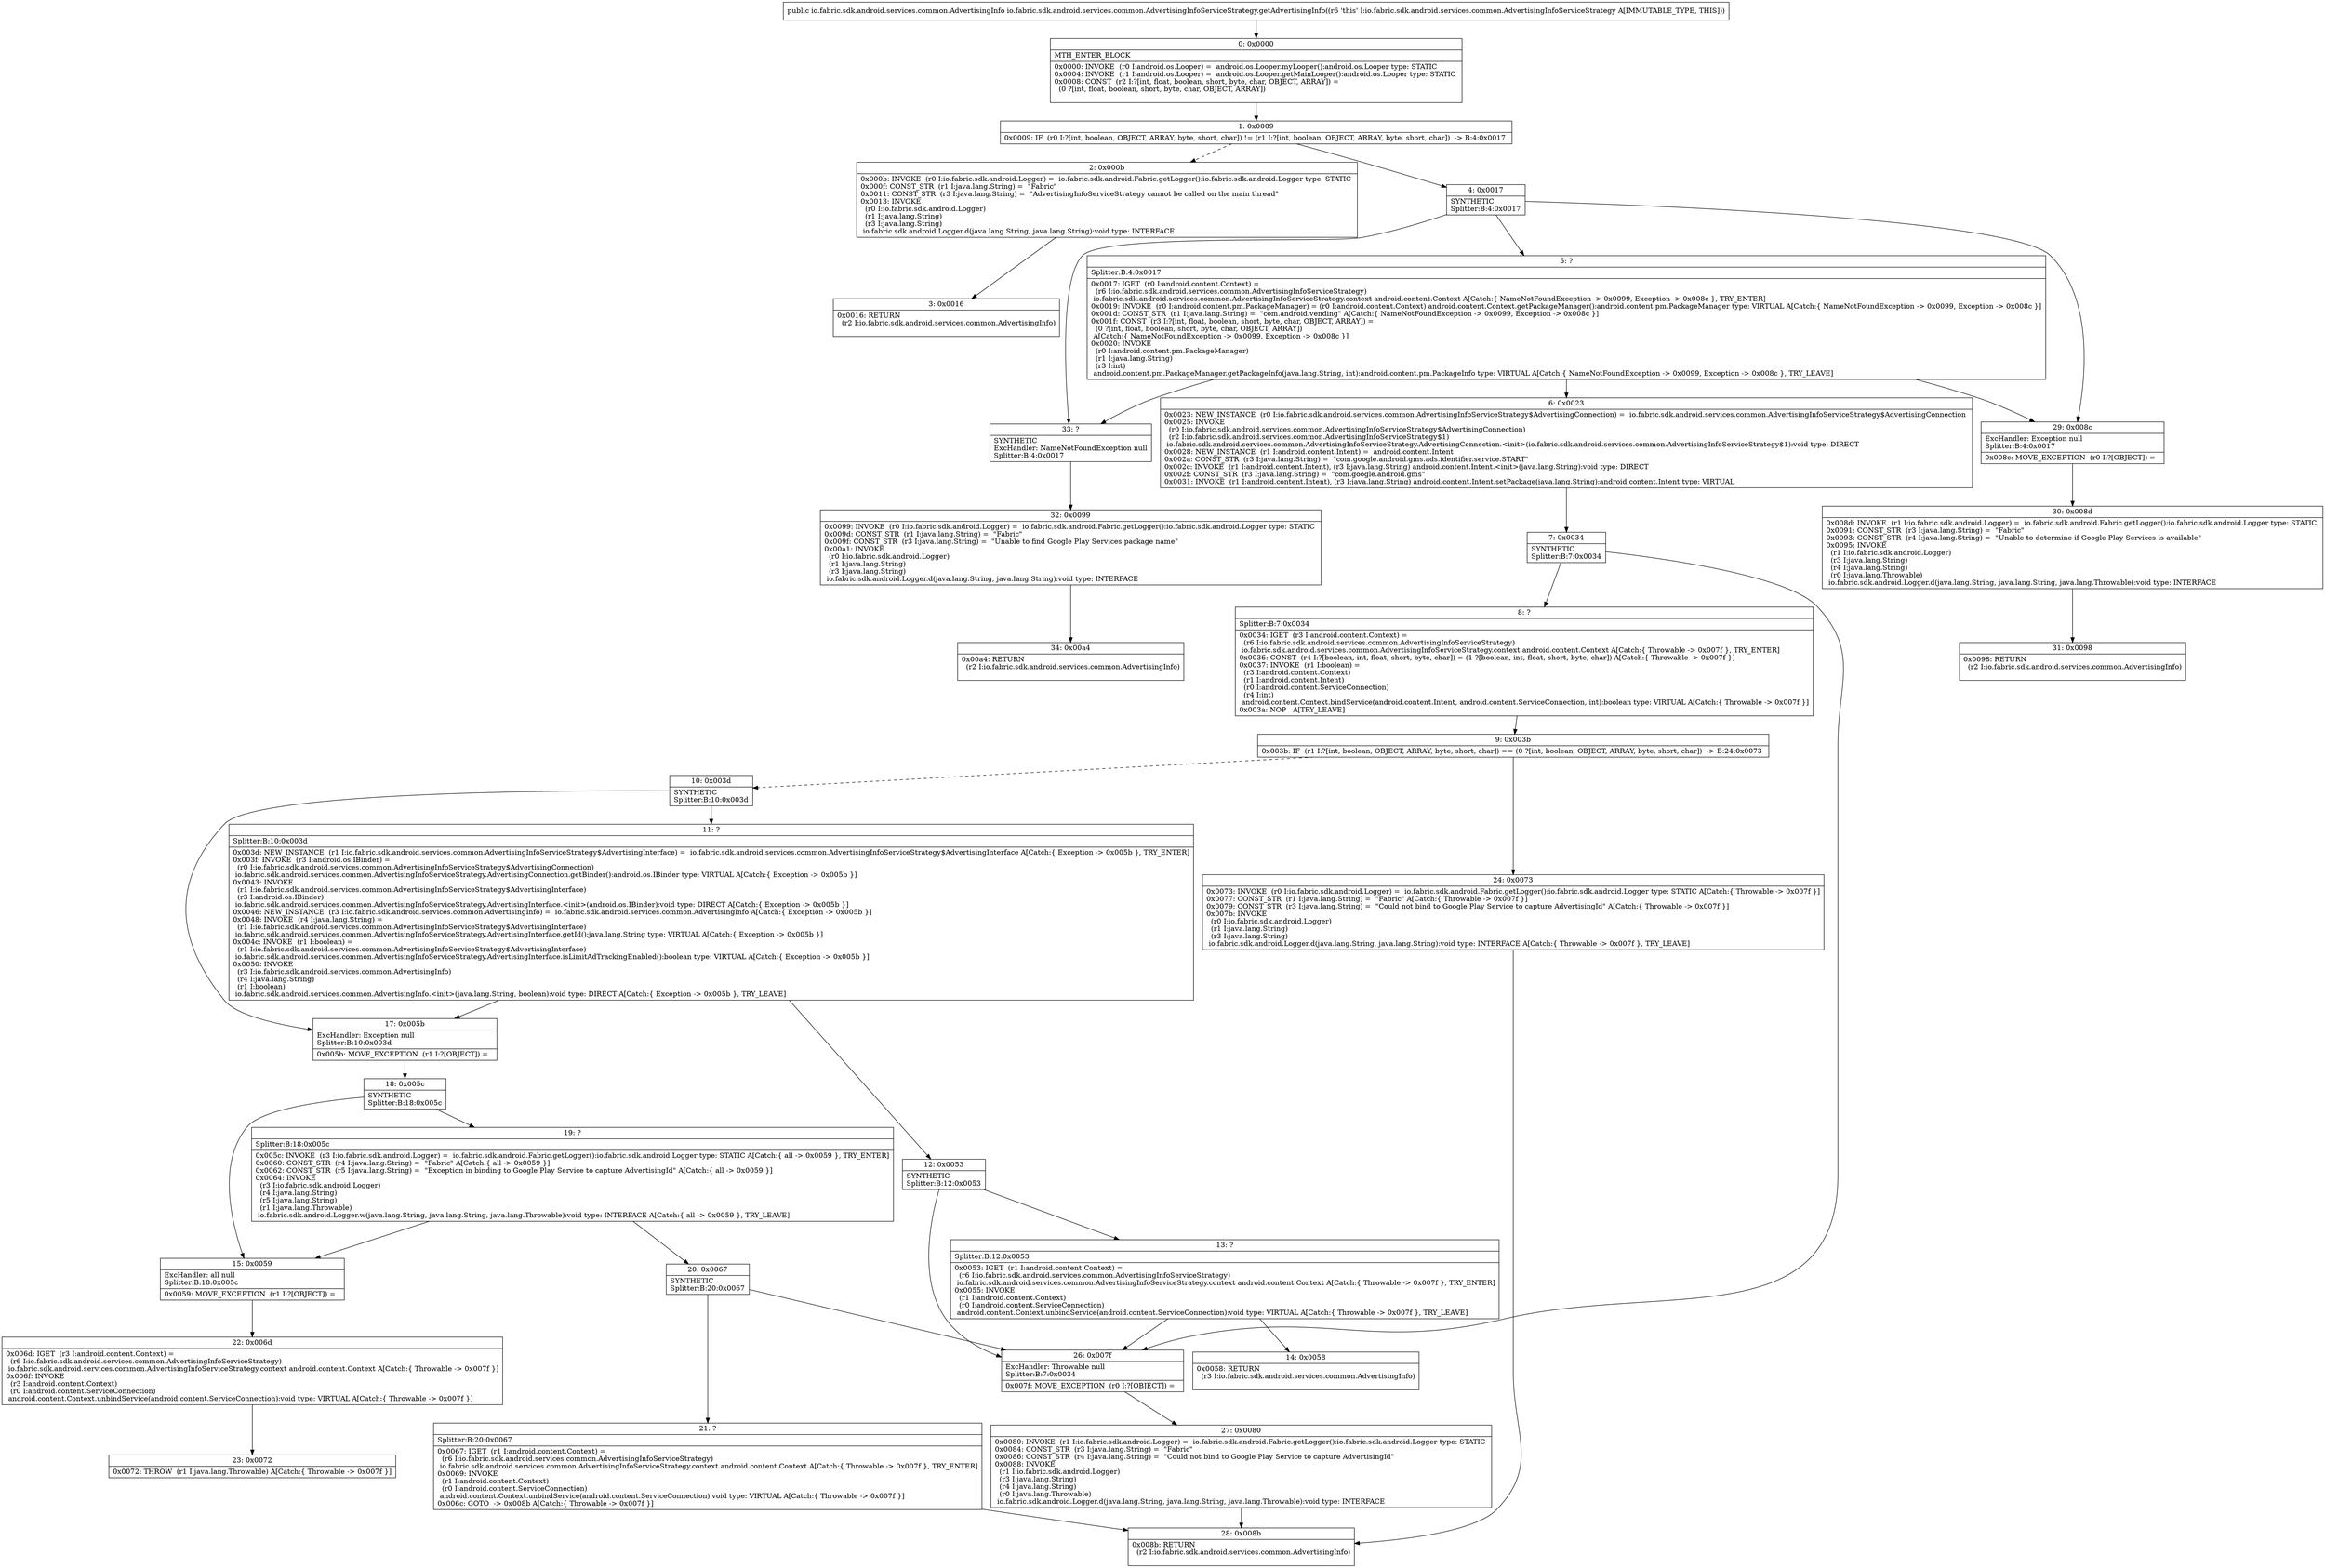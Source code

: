 digraph "CFG forio.fabric.sdk.android.services.common.AdvertisingInfoServiceStrategy.getAdvertisingInfo()Lio\/fabric\/sdk\/android\/services\/common\/AdvertisingInfo;" {
Node_0 [shape=record,label="{0\:\ 0x0000|MTH_ENTER_BLOCK\l|0x0000: INVOKE  (r0 I:android.os.Looper) =  android.os.Looper.myLooper():android.os.Looper type: STATIC \l0x0004: INVOKE  (r1 I:android.os.Looper) =  android.os.Looper.getMainLooper():android.os.Looper type: STATIC \l0x0008: CONST  (r2 I:?[int, float, boolean, short, byte, char, OBJECT, ARRAY]) = \l  (0 ?[int, float, boolean, short, byte, char, OBJECT, ARRAY])\l \l}"];
Node_1 [shape=record,label="{1\:\ 0x0009|0x0009: IF  (r0 I:?[int, boolean, OBJECT, ARRAY, byte, short, char]) != (r1 I:?[int, boolean, OBJECT, ARRAY, byte, short, char])  \-\> B:4:0x0017 \l}"];
Node_2 [shape=record,label="{2\:\ 0x000b|0x000b: INVOKE  (r0 I:io.fabric.sdk.android.Logger) =  io.fabric.sdk.android.Fabric.getLogger():io.fabric.sdk.android.Logger type: STATIC \l0x000f: CONST_STR  (r1 I:java.lang.String) =  \"Fabric\" \l0x0011: CONST_STR  (r3 I:java.lang.String) =  \"AdvertisingInfoServiceStrategy cannot be called on the main thread\" \l0x0013: INVOKE  \l  (r0 I:io.fabric.sdk.android.Logger)\l  (r1 I:java.lang.String)\l  (r3 I:java.lang.String)\l io.fabric.sdk.android.Logger.d(java.lang.String, java.lang.String):void type: INTERFACE \l}"];
Node_3 [shape=record,label="{3\:\ 0x0016|0x0016: RETURN  \l  (r2 I:io.fabric.sdk.android.services.common.AdvertisingInfo)\l \l}"];
Node_4 [shape=record,label="{4\:\ 0x0017|SYNTHETIC\lSplitter:B:4:0x0017\l}"];
Node_5 [shape=record,label="{5\:\ ?|Splitter:B:4:0x0017\l|0x0017: IGET  (r0 I:android.content.Context) = \l  (r6 I:io.fabric.sdk.android.services.common.AdvertisingInfoServiceStrategy)\l io.fabric.sdk.android.services.common.AdvertisingInfoServiceStrategy.context android.content.Context A[Catch:\{ NameNotFoundException \-\> 0x0099, Exception \-\> 0x008c \}, TRY_ENTER]\l0x0019: INVOKE  (r0 I:android.content.pm.PackageManager) = (r0 I:android.content.Context) android.content.Context.getPackageManager():android.content.pm.PackageManager type: VIRTUAL A[Catch:\{ NameNotFoundException \-\> 0x0099, Exception \-\> 0x008c \}]\l0x001d: CONST_STR  (r1 I:java.lang.String) =  \"com.android.vending\" A[Catch:\{ NameNotFoundException \-\> 0x0099, Exception \-\> 0x008c \}]\l0x001f: CONST  (r3 I:?[int, float, boolean, short, byte, char, OBJECT, ARRAY]) = \l  (0 ?[int, float, boolean, short, byte, char, OBJECT, ARRAY])\l A[Catch:\{ NameNotFoundException \-\> 0x0099, Exception \-\> 0x008c \}]\l0x0020: INVOKE  \l  (r0 I:android.content.pm.PackageManager)\l  (r1 I:java.lang.String)\l  (r3 I:int)\l android.content.pm.PackageManager.getPackageInfo(java.lang.String, int):android.content.pm.PackageInfo type: VIRTUAL A[Catch:\{ NameNotFoundException \-\> 0x0099, Exception \-\> 0x008c \}, TRY_LEAVE]\l}"];
Node_6 [shape=record,label="{6\:\ 0x0023|0x0023: NEW_INSTANCE  (r0 I:io.fabric.sdk.android.services.common.AdvertisingInfoServiceStrategy$AdvertisingConnection) =  io.fabric.sdk.android.services.common.AdvertisingInfoServiceStrategy$AdvertisingConnection \l0x0025: INVOKE  \l  (r0 I:io.fabric.sdk.android.services.common.AdvertisingInfoServiceStrategy$AdvertisingConnection)\l  (r2 I:io.fabric.sdk.android.services.common.AdvertisingInfoServiceStrategy$1)\l io.fabric.sdk.android.services.common.AdvertisingInfoServiceStrategy.AdvertisingConnection.\<init\>(io.fabric.sdk.android.services.common.AdvertisingInfoServiceStrategy$1):void type: DIRECT \l0x0028: NEW_INSTANCE  (r1 I:android.content.Intent) =  android.content.Intent \l0x002a: CONST_STR  (r3 I:java.lang.String) =  \"com.google.android.gms.ads.identifier.service.START\" \l0x002c: INVOKE  (r1 I:android.content.Intent), (r3 I:java.lang.String) android.content.Intent.\<init\>(java.lang.String):void type: DIRECT \l0x002f: CONST_STR  (r3 I:java.lang.String) =  \"com.google.android.gms\" \l0x0031: INVOKE  (r1 I:android.content.Intent), (r3 I:java.lang.String) android.content.Intent.setPackage(java.lang.String):android.content.Intent type: VIRTUAL \l}"];
Node_7 [shape=record,label="{7\:\ 0x0034|SYNTHETIC\lSplitter:B:7:0x0034\l}"];
Node_8 [shape=record,label="{8\:\ ?|Splitter:B:7:0x0034\l|0x0034: IGET  (r3 I:android.content.Context) = \l  (r6 I:io.fabric.sdk.android.services.common.AdvertisingInfoServiceStrategy)\l io.fabric.sdk.android.services.common.AdvertisingInfoServiceStrategy.context android.content.Context A[Catch:\{ Throwable \-\> 0x007f \}, TRY_ENTER]\l0x0036: CONST  (r4 I:?[boolean, int, float, short, byte, char]) = (1 ?[boolean, int, float, short, byte, char]) A[Catch:\{ Throwable \-\> 0x007f \}]\l0x0037: INVOKE  (r1 I:boolean) = \l  (r3 I:android.content.Context)\l  (r1 I:android.content.Intent)\l  (r0 I:android.content.ServiceConnection)\l  (r4 I:int)\l android.content.Context.bindService(android.content.Intent, android.content.ServiceConnection, int):boolean type: VIRTUAL A[Catch:\{ Throwable \-\> 0x007f \}]\l0x003a: NOP   A[TRY_LEAVE]\l}"];
Node_9 [shape=record,label="{9\:\ 0x003b|0x003b: IF  (r1 I:?[int, boolean, OBJECT, ARRAY, byte, short, char]) == (0 ?[int, boolean, OBJECT, ARRAY, byte, short, char])  \-\> B:24:0x0073 \l}"];
Node_10 [shape=record,label="{10\:\ 0x003d|SYNTHETIC\lSplitter:B:10:0x003d\l}"];
Node_11 [shape=record,label="{11\:\ ?|Splitter:B:10:0x003d\l|0x003d: NEW_INSTANCE  (r1 I:io.fabric.sdk.android.services.common.AdvertisingInfoServiceStrategy$AdvertisingInterface) =  io.fabric.sdk.android.services.common.AdvertisingInfoServiceStrategy$AdvertisingInterface A[Catch:\{ Exception \-\> 0x005b \}, TRY_ENTER]\l0x003f: INVOKE  (r3 I:android.os.IBinder) = \l  (r0 I:io.fabric.sdk.android.services.common.AdvertisingInfoServiceStrategy$AdvertisingConnection)\l io.fabric.sdk.android.services.common.AdvertisingInfoServiceStrategy.AdvertisingConnection.getBinder():android.os.IBinder type: VIRTUAL A[Catch:\{ Exception \-\> 0x005b \}]\l0x0043: INVOKE  \l  (r1 I:io.fabric.sdk.android.services.common.AdvertisingInfoServiceStrategy$AdvertisingInterface)\l  (r3 I:android.os.IBinder)\l io.fabric.sdk.android.services.common.AdvertisingInfoServiceStrategy.AdvertisingInterface.\<init\>(android.os.IBinder):void type: DIRECT A[Catch:\{ Exception \-\> 0x005b \}]\l0x0046: NEW_INSTANCE  (r3 I:io.fabric.sdk.android.services.common.AdvertisingInfo) =  io.fabric.sdk.android.services.common.AdvertisingInfo A[Catch:\{ Exception \-\> 0x005b \}]\l0x0048: INVOKE  (r4 I:java.lang.String) = \l  (r1 I:io.fabric.sdk.android.services.common.AdvertisingInfoServiceStrategy$AdvertisingInterface)\l io.fabric.sdk.android.services.common.AdvertisingInfoServiceStrategy.AdvertisingInterface.getId():java.lang.String type: VIRTUAL A[Catch:\{ Exception \-\> 0x005b \}]\l0x004c: INVOKE  (r1 I:boolean) = \l  (r1 I:io.fabric.sdk.android.services.common.AdvertisingInfoServiceStrategy$AdvertisingInterface)\l io.fabric.sdk.android.services.common.AdvertisingInfoServiceStrategy.AdvertisingInterface.isLimitAdTrackingEnabled():boolean type: VIRTUAL A[Catch:\{ Exception \-\> 0x005b \}]\l0x0050: INVOKE  \l  (r3 I:io.fabric.sdk.android.services.common.AdvertisingInfo)\l  (r4 I:java.lang.String)\l  (r1 I:boolean)\l io.fabric.sdk.android.services.common.AdvertisingInfo.\<init\>(java.lang.String, boolean):void type: DIRECT A[Catch:\{ Exception \-\> 0x005b \}, TRY_LEAVE]\l}"];
Node_12 [shape=record,label="{12\:\ 0x0053|SYNTHETIC\lSplitter:B:12:0x0053\l}"];
Node_13 [shape=record,label="{13\:\ ?|Splitter:B:12:0x0053\l|0x0053: IGET  (r1 I:android.content.Context) = \l  (r6 I:io.fabric.sdk.android.services.common.AdvertisingInfoServiceStrategy)\l io.fabric.sdk.android.services.common.AdvertisingInfoServiceStrategy.context android.content.Context A[Catch:\{ Throwable \-\> 0x007f \}, TRY_ENTER]\l0x0055: INVOKE  \l  (r1 I:android.content.Context)\l  (r0 I:android.content.ServiceConnection)\l android.content.Context.unbindService(android.content.ServiceConnection):void type: VIRTUAL A[Catch:\{ Throwable \-\> 0x007f \}, TRY_LEAVE]\l}"];
Node_14 [shape=record,label="{14\:\ 0x0058|0x0058: RETURN  \l  (r3 I:io.fabric.sdk.android.services.common.AdvertisingInfo)\l \l}"];
Node_15 [shape=record,label="{15\:\ 0x0059|ExcHandler: all null\lSplitter:B:18:0x005c\l|0x0059: MOVE_EXCEPTION  (r1 I:?[OBJECT]) =  \l}"];
Node_17 [shape=record,label="{17\:\ 0x005b|ExcHandler: Exception null\lSplitter:B:10:0x003d\l|0x005b: MOVE_EXCEPTION  (r1 I:?[OBJECT]) =  \l}"];
Node_18 [shape=record,label="{18\:\ 0x005c|SYNTHETIC\lSplitter:B:18:0x005c\l}"];
Node_19 [shape=record,label="{19\:\ ?|Splitter:B:18:0x005c\l|0x005c: INVOKE  (r3 I:io.fabric.sdk.android.Logger) =  io.fabric.sdk.android.Fabric.getLogger():io.fabric.sdk.android.Logger type: STATIC A[Catch:\{ all \-\> 0x0059 \}, TRY_ENTER]\l0x0060: CONST_STR  (r4 I:java.lang.String) =  \"Fabric\" A[Catch:\{ all \-\> 0x0059 \}]\l0x0062: CONST_STR  (r5 I:java.lang.String) =  \"Exception in binding to Google Play Service to capture AdvertisingId\" A[Catch:\{ all \-\> 0x0059 \}]\l0x0064: INVOKE  \l  (r3 I:io.fabric.sdk.android.Logger)\l  (r4 I:java.lang.String)\l  (r5 I:java.lang.String)\l  (r1 I:java.lang.Throwable)\l io.fabric.sdk.android.Logger.w(java.lang.String, java.lang.String, java.lang.Throwable):void type: INTERFACE A[Catch:\{ all \-\> 0x0059 \}, TRY_LEAVE]\l}"];
Node_20 [shape=record,label="{20\:\ 0x0067|SYNTHETIC\lSplitter:B:20:0x0067\l}"];
Node_21 [shape=record,label="{21\:\ ?|Splitter:B:20:0x0067\l|0x0067: IGET  (r1 I:android.content.Context) = \l  (r6 I:io.fabric.sdk.android.services.common.AdvertisingInfoServiceStrategy)\l io.fabric.sdk.android.services.common.AdvertisingInfoServiceStrategy.context android.content.Context A[Catch:\{ Throwable \-\> 0x007f \}, TRY_ENTER]\l0x0069: INVOKE  \l  (r1 I:android.content.Context)\l  (r0 I:android.content.ServiceConnection)\l android.content.Context.unbindService(android.content.ServiceConnection):void type: VIRTUAL A[Catch:\{ Throwable \-\> 0x007f \}]\l0x006c: GOTO  \-\> 0x008b A[Catch:\{ Throwable \-\> 0x007f \}]\l}"];
Node_22 [shape=record,label="{22\:\ 0x006d|0x006d: IGET  (r3 I:android.content.Context) = \l  (r6 I:io.fabric.sdk.android.services.common.AdvertisingInfoServiceStrategy)\l io.fabric.sdk.android.services.common.AdvertisingInfoServiceStrategy.context android.content.Context A[Catch:\{ Throwable \-\> 0x007f \}]\l0x006f: INVOKE  \l  (r3 I:android.content.Context)\l  (r0 I:android.content.ServiceConnection)\l android.content.Context.unbindService(android.content.ServiceConnection):void type: VIRTUAL A[Catch:\{ Throwable \-\> 0x007f \}]\l}"];
Node_23 [shape=record,label="{23\:\ 0x0072|0x0072: THROW  (r1 I:java.lang.Throwable) A[Catch:\{ Throwable \-\> 0x007f \}]\l}"];
Node_24 [shape=record,label="{24\:\ 0x0073|0x0073: INVOKE  (r0 I:io.fabric.sdk.android.Logger) =  io.fabric.sdk.android.Fabric.getLogger():io.fabric.sdk.android.Logger type: STATIC A[Catch:\{ Throwable \-\> 0x007f \}]\l0x0077: CONST_STR  (r1 I:java.lang.String) =  \"Fabric\" A[Catch:\{ Throwable \-\> 0x007f \}]\l0x0079: CONST_STR  (r3 I:java.lang.String) =  \"Could not bind to Google Play Service to capture AdvertisingId\" A[Catch:\{ Throwable \-\> 0x007f \}]\l0x007b: INVOKE  \l  (r0 I:io.fabric.sdk.android.Logger)\l  (r1 I:java.lang.String)\l  (r3 I:java.lang.String)\l io.fabric.sdk.android.Logger.d(java.lang.String, java.lang.String):void type: INTERFACE A[Catch:\{ Throwable \-\> 0x007f \}, TRY_LEAVE]\l}"];
Node_26 [shape=record,label="{26\:\ 0x007f|ExcHandler: Throwable null\lSplitter:B:7:0x0034\l|0x007f: MOVE_EXCEPTION  (r0 I:?[OBJECT]) =  \l}"];
Node_27 [shape=record,label="{27\:\ 0x0080|0x0080: INVOKE  (r1 I:io.fabric.sdk.android.Logger) =  io.fabric.sdk.android.Fabric.getLogger():io.fabric.sdk.android.Logger type: STATIC \l0x0084: CONST_STR  (r3 I:java.lang.String) =  \"Fabric\" \l0x0086: CONST_STR  (r4 I:java.lang.String) =  \"Could not bind to Google Play Service to capture AdvertisingId\" \l0x0088: INVOKE  \l  (r1 I:io.fabric.sdk.android.Logger)\l  (r3 I:java.lang.String)\l  (r4 I:java.lang.String)\l  (r0 I:java.lang.Throwable)\l io.fabric.sdk.android.Logger.d(java.lang.String, java.lang.String, java.lang.Throwable):void type: INTERFACE \l}"];
Node_28 [shape=record,label="{28\:\ 0x008b|0x008b: RETURN  \l  (r2 I:io.fabric.sdk.android.services.common.AdvertisingInfo)\l \l}"];
Node_29 [shape=record,label="{29\:\ 0x008c|ExcHandler: Exception null\lSplitter:B:4:0x0017\l|0x008c: MOVE_EXCEPTION  (r0 I:?[OBJECT]) =  \l}"];
Node_30 [shape=record,label="{30\:\ 0x008d|0x008d: INVOKE  (r1 I:io.fabric.sdk.android.Logger) =  io.fabric.sdk.android.Fabric.getLogger():io.fabric.sdk.android.Logger type: STATIC \l0x0091: CONST_STR  (r3 I:java.lang.String) =  \"Fabric\" \l0x0093: CONST_STR  (r4 I:java.lang.String) =  \"Unable to determine if Google Play Services is available\" \l0x0095: INVOKE  \l  (r1 I:io.fabric.sdk.android.Logger)\l  (r3 I:java.lang.String)\l  (r4 I:java.lang.String)\l  (r0 I:java.lang.Throwable)\l io.fabric.sdk.android.Logger.d(java.lang.String, java.lang.String, java.lang.Throwable):void type: INTERFACE \l}"];
Node_31 [shape=record,label="{31\:\ 0x0098|0x0098: RETURN  \l  (r2 I:io.fabric.sdk.android.services.common.AdvertisingInfo)\l \l}"];
Node_32 [shape=record,label="{32\:\ 0x0099|0x0099: INVOKE  (r0 I:io.fabric.sdk.android.Logger) =  io.fabric.sdk.android.Fabric.getLogger():io.fabric.sdk.android.Logger type: STATIC \l0x009d: CONST_STR  (r1 I:java.lang.String) =  \"Fabric\" \l0x009f: CONST_STR  (r3 I:java.lang.String) =  \"Unable to find Google Play Services package name\" \l0x00a1: INVOKE  \l  (r0 I:io.fabric.sdk.android.Logger)\l  (r1 I:java.lang.String)\l  (r3 I:java.lang.String)\l io.fabric.sdk.android.Logger.d(java.lang.String, java.lang.String):void type: INTERFACE \l}"];
Node_33 [shape=record,label="{33\:\ ?|SYNTHETIC\lExcHandler: NameNotFoundException null\lSplitter:B:4:0x0017\l}"];
Node_34 [shape=record,label="{34\:\ 0x00a4|0x00a4: RETURN  \l  (r2 I:io.fabric.sdk.android.services.common.AdvertisingInfo)\l \l}"];
MethodNode[shape=record,label="{public io.fabric.sdk.android.services.common.AdvertisingInfo io.fabric.sdk.android.services.common.AdvertisingInfoServiceStrategy.getAdvertisingInfo((r6 'this' I:io.fabric.sdk.android.services.common.AdvertisingInfoServiceStrategy A[IMMUTABLE_TYPE, THIS])) }"];
MethodNode -> Node_0;
Node_0 -> Node_1;
Node_1 -> Node_2[style=dashed];
Node_1 -> Node_4;
Node_2 -> Node_3;
Node_4 -> Node_5;
Node_4 -> Node_33;
Node_4 -> Node_29;
Node_5 -> Node_6;
Node_5 -> Node_33;
Node_5 -> Node_29;
Node_6 -> Node_7;
Node_7 -> Node_8;
Node_7 -> Node_26;
Node_8 -> Node_9;
Node_9 -> Node_10[style=dashed];
Node_9 -> Node_24;
Node_10 -> Node_11;
Node_10 -> Node_17;
Node_11 -> Node_12;
Node_11 -> Node_17;
Node_12 -> Node_13;
Node_12 -> Node_26;
Node_13 -> Node_14;
Node_13 -> Node_26;
Node_15 -> Node_22;
Node_17 -> Node_18;
Node_18 -> Node_19;
Node_18 -> Node_15;
Node_19 -> Node_20;
Node_19 -> Node_15;
Node_20 -> Node_21;
Node_20 -> Node_26;
Node_21 -> Node_28;
Node_22 -> Node_23;
Node_24 -> Node_28;
Node_26 -> Node_27;
Node_27 -> Node_28;
Node_29 -> Node_30;
Node_30 -> Node_31;
Node_32 -> Node_34;
Node_33 -> Node_32;
}


